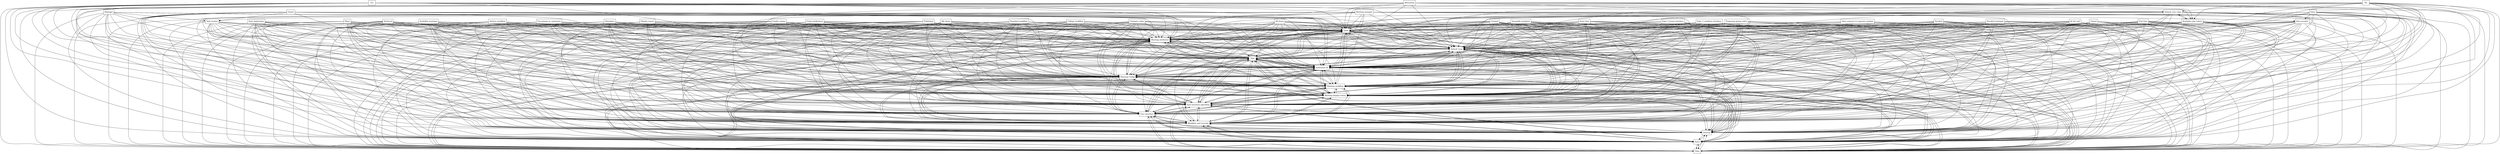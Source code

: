 digraph{
graph [rankdir=TB];
node [shape=box];
edge [arrowhead=normal];
0[label="Decided meetings",]
1[label="Tasks",]
2[label="Meeting attributes",]
3[label="Data",]
4[label="Decided",]
5[label="Votes",]
6[label="General",]
7[label="Voter",]
8[label="My items",]
9[label="Meeting manager",]
10[label="Published",]
11[label="Enable voting",]
12[label="At the end",]
13[label="Start time",]
14[label="Workflow and security",]
15[label="User interface",]
16[label="Default vote value",]
17[label="End time",]
18[label="Category order",]
19[label="Archive workflow",]
20[label="Item insertion algorithm",]
21[label="Meeting display status",]
22[label="Task creator",]
23[label="Meeting workflow",]
24[label="Archived",]
25[label="Yes",]
26[label="Email notification",]
27[label="Standard workflow",]
28[label="Available meetings",]
29[label="Created",]
30[label="Manager",]
31[label="College workflow",]
32[label="Display macro",]
33[label="Meeting Config",]
34[label="Institution ID",]
35[label="Assembly members",]
36[label="Owner",]
37[label="Place",]
38[label="Closed",]
39[label="Item duplication",]
40[label="Abstention",]
41[label="Vote encoder",]
42[label="No",]
43[label="Title",]
44[label="Attendees",]
45[label="Zope 3 action interface",]
46[label="Zope 3 condition interfave",]
47[label="Available vote values",]
48[label="Proposing group order",]
49[label="Use groups as categories",]
50[label="Open annexes in separate window",]
51[label="Default view",]
52[label="All items",]
0->1[label="",]
0->2[label="",]
0->3[label="",]
0->5[label="",]
0->6[label="",]
0->14[label="",]
0->15[label="",]
0->20[label="",]
0->21[label="",]
0->23[label="",]
0->33[label="",]
0->34[label="",]
0->43[label="",]
0->51[label="",]
1->2[label="",]
1->3[label="",]
1->5[label="",]
1->6[label="",]
1->14[label="",]
1->15[label="",]
1->20[label="",]
1->21[label="",]
1->23[label="",]
1->33[label="",]
1->34[label="",]
1->43[label="",]
1->51[label="",]
2->1[label="",]
2->3[label="",]
2->5[label="",]
2->6[label="",]
2->14[label="",]
2->15[label="",]
2->20[label="",]
2->21[label="",]
2->23[label="",]
2->33[label="",]
2->34[label="",]
2->43[label="",]
2->51[label="",]
3->1[label="",]
3->2[label="",]
3->5[label="",]
3->6[label="",]
3->14[label="",]
3->15[label="",]
3->20[label="",]
3->21[label="",]
3->23[label="",]
3->33[label="",]
3->34[label="",]
3->43[label="",]
3->51[label="",]
4->1[label="",]
4->2[label="",]
4->3[label="",]
4->5[label="",]
4->6[label="",]
4->14[label="",]
4->15[label="",]
4->20[label="",]
4->21[label="",]
4->23[label="",]
4->33[label="",]
4->34[label="",]
4->43[label="",]
4->51[label="",]
5->1[label="",]
5->2[label="",]
5->3[label="",]
5->6[label="",]
5->14[label="",]
5->15[label="",]
5->20[label="",]
5->21[label="",]
5->23[label="",]
5->33[label="",]
5->34[label="",]
5->43[label="",]
5->51[label="",]
6->1[label="",]
6->2[label="",]
6->3[label="",]
6->5[label="",]
6->14[label="",]
6->15[label="",]
6->20[label="",]
6->21[label="",]
6->23[label="",]
6->33[label="",]
6->34[label="",]
6->43[label="",]
6->51[label="",]
7->1[label="",]
7->2[label="",]
7->3[label="",]
7->5[label="",]
7->6[label="",]
7->14[label="",]
7->15[label="",]
7->20[label="",]
7->21[label="",]
7->23[label="",]
7->33[label="",]
7->34[label="",]
7->41[label="",]
7->43[label="",]
7->51[label="",]
8->1[label="",]
8->2[label="",]
8->3[label="",]
8->5[label="",]
8->6[label="",]
8->14[label="",]
8->15[label="",]
8->20[label="",]
8->21[label="",]
8->23[label="",]
8->33[label="",]
8->34[label="",]
8->43[label="",]
8->51[label="",]
9->1[label="",]
9->2[label="",]
9->3[label="",]
9->5[label="",]
9->6[label="",]
9->14[label="",]
9->15[label="",]
9->20[label="",]
9->21[label="",]
9->22[label="",]
9->23[label="",]
9->33[label="",]
9->34[label="",]
9->41[label="",]
9->43[label="",]
9->51[label="",]
10->1[label="",]
10->2[label="",]
10->3[label="",]
10->5[label="",]
10->6[label="",]
10->14[label="",]
10->15[label="",]
10->20[label="",]
10->21[label="",]
10->23[label="",]
10->33[label="",]
10->34[label="",]
10->43[label="",]
10->51[label="",]
11->1[label="",]
11->2[label="",]
11->3[label="",]
11->5[label="",]
11->6[label="",]
11->14[label="",]
11->15[label="",]
11->20[label="",]
11->21[label="",]
11->23[label="",]
11->33[label="",]
11->34[label="",]
11->43[label="",]
11->51[label="",]
12->1[label="",]
12->2[label="",]
12->3[label="",]
12->5[label="",]
12->6[label="",]
12->14[label="",]
12->15[label="",]
12->20[label="",]
12->21[label="",]
12->23[label="",]
12->33[label="",]
12->34[label="",]
12->43[label="",]
12->51[label="",]
13->1[label="",]
13->2[label="",]
13->3[label="",]
13->5[label="",]
13->6[label="",]
13->14[label="",]
13->15[label="",]
13->20[label="",]
13->21[label="",]
13->23[label="",]
13->33[label="",]
13->34[label="",]
13->43[label="",]
13->51[label="",]
14->1[label="",]
14->2[label="",]
14->3[label="",]
14->5[label="",]
14->6[label="",]
14->15[label="",]
14->20[label="",]
14->21[label="",]
14->23[label="",]
14->33[label="",]
14->34[label="",]
14->43[label="",]
14->51[label="",]
15->1[label="",]
15->2[label="",]
15->3[label="",]
15->5[label="",]
15->6[label="",]
15->14[label="",]
15->20[label="",]
15->21[label="",]
15->23[label="",]
15->33[label="",]
15->34[label="",]
15->43[label="",]
15->51[label="",]
16->1[label="",]
16->2[label="",]
16->3[label="",]
16->5[label="",]
16->6[label="",]
16->14[label="",]
16->15[label="",]
16->20[label="",]
16->21[label="",]
16->23[label="",]
16->33[label="",]
16->34[label="",]
16->43[label="",]
16->47[label="",]
16->51[label="",]
17->1[label="",]
17->2[label="",]
17->3[label="",]
17->5[label="",]
17->6[label="",]
17->14[label="",]
17->15[label="",]
17->20[label="",]
17->21[label="",]
17->23[label="",]
17->33[label="",]
17->34[label="",]
17->43[label="",]
17->51[label="",]
18->1[label="",]
18->2[label="",]
18->3[label="",]
18->5[label="",]
18->6[label="",]
18->14[label="",]
18->15[label="",]
18->20[label="",]
18->21[label="",]
18->23[label="",]
18->33[label="",]
18->34[label="",]
18->43[label="",]
18->51[label="",]
19->1[label="",]
19->2[label="",]
19->3[label="",]
19->5[label="",]
19->6[label="",]
19->14[label="",]
19->15[label="",]
19->20[label="",]
19->21[label="",]
19->23[label="",]
19->33[label="",]
19->34[label="",]
19->43[label="",]
19->51[label="",]
20->1[label="",]
20->2[label="",]
20->3[label="",]
20->5[label="",]
20->6[label="",]
20->14[label="",]
20->15[label="",]
20->21[label="",]
20->23[label="",]
20->33[label="",]
20->34[label="",]
20->43[label="",]
20->51[label="",]
21->1[label="",]
21->2[label="",]
21->3[label="",]
21->5[label="",]
21->6[label="",]
21->14[label="",]
21->15[label="",]
21->20[label="",]
21->23[label="",]
21->33[label="",]
21->34[label="",]
21->43[label="",]
21->51[label="",]
22->1[label="",]
22->2[label="",]
22->3[label="",]
22->5[label="",]
22->6[label="",]
22->14[label="",]
22->15[label="",]
22->20[label="",]
22->21[label="",]
22->23[label="",]
22->33[label="",]
22->34[label="",]
22->43[label="",]
22->51[label="",]
23->1[label="",]
23->2[label="",]
23->3[label="",]
23->5[label="",]
23->6[label="",]
23->14[label="",]
23->15[label="",]
23->20[label="",]
23->21[label="",]
23->33[label="",]
23->34[label="",]
23->43[label="",]
23->51[label="",]
24->1[label="",]
24->2[label="",]
24->3[label="",]
24->5[label="",]
24->6[label="",]
24->14[label="",]
24->15[label="",]
24->20[label="",]
24->21[label="",]
24->23[label="",]
24->33[label="",]
24->34[label="",]
24->43[label="",]
24->51[label="",]
25->1[label="",]
25->2[label="",]
25->3[label="",]
25->5[label="",]
25->6[label="",]
25->14[label="",]
25->15[label="",]
25->16[label="",]
25->20[label="",]
25->21[label="",]
25->23[label="",]
25->33[label="",]
25->34[label="",]
25->43[label="",]
25->47[label="",]
25->51[label="",]
26->1[label="",]
26->2[label="",]
26->3[label="",]
26->5[label="",]
26->6[label="",]
26->14[label="",]
26->15[label="",]
26->20[label="",]
26->21[label="",]
26->23[label="",]
26->33[label="",]
26->34[label="",]
26->43[label="",]
26->51[label="",]
27->1[label="",]
27->2[label="",]
27->3[label="",]
27->5[label="",]
27->6[label="",]
27->14[label="",]
27->15[label="",]
27->20[label="",]
27->21[label="",]
27->23[label="",]
27->33[label="",]
27->34[label="",]
27->43[label="",]
27->51[label="",]
28->1[label="",]
28->2[label="",]
28->3[label="",]
28->5[label="",]
28->6[label="",]
28->14[label="",]
28->15[label="",]
28->20[label="",]
28->21[label="",]
28->23[label="",]
28->33[label="",]
28->34[label="",]
28->43[label="",]
28->51[label="",]
29->1[label="",]
29->2[label="",]
29->3[label="",]
29->5[label="",]
29->6[label="",]
29->14[label="",]
29->15[label="",]
29->20[label="",]
29->21[label="",]
29->23[label="",]
29->33[label="",]
29->34[label="",]
29->43[label="",]
29->51[label="",]
30->1[label="",]
30->2[label="",]
30->3[label="",]
30->5[label="",]
30->6[label="",]
30->14[label="",]
30->15[label="",]
30->20[label="",]
30->21[label="",]
30->22[label="",]
30->23[label="",]
30->33[label="",]
30->34[label="",]
30->43[label="",]
30->51[label="",]
31->1[label="",]
31->2[label="",]
31->3[label="",]
31->5[label="",]
31->6[label="",]
31->14[label="",]
31->15[label="",]
31->20[label="",]
31->21[label="",]
31->23[label="",]
31->33[label="",]
31->34[label="",]
31->43[label="",]
31->51[label="",]
32->1[label="",]
32->2[label="",]
32->3[label="",]
32->5[label="",]
32->6[label="",]
32->14[label="",]
32->15[label="",]
32->20[label="",]
32->21[label="",]
32->23[label="",]
32->33[label="",]
32->34[label="",]
32->43[label="",]
32->51[label="",]
33->1[label="",]
33->2[label="",]
33->3[label="",]
33->5[label="",]
33->6[label="",]
33->14[label="",]
33->15[label="",]
33->20[label="",]
33->21[label="",]
33->23[label="",]
33->34[label="",]
33->43[label="",]
33->51[label="",]
34->1[label="",]
34->2[label="",]
34->3[label="",]
34->5[label="",]
34->6[label="",]
34->14[label="",]
34->15[label="",]
34->20[label="",]
34->21[label="",]
34->23[label="",]
34->33[label="",]
34->43[label="",]
34->51[label="",]
35->1[label="",]
35->2[label="",]
35->3[label="",]
35->5[label="",]
35->6[label="",]
35->14[label="",]
35->15[label="",]
35->20[label="",]
35->21[label="",]
35->23[label="",]
35->33[label="",]
35->34[label="",]
35->43[label="",]
35->51[label="",]
36->1[label="",]
36->2[label="",]
36->3[label="",]
36->5[label="",]
36->6[label="",]
36->14[label="",]
36->15[label="",]
36->20[label="",]
36->21[label="",]
36->22[label="",]
36->23[label="",]
36->33[label="",]
36->34[label="",]
36->43[label="",]
36->51[label="",]
37->1[label="",]
37->2[label="",]
37->3[label="",]
37->5[label="",]
37->6[label="",]
37->14[label="",]
37->15[label="",]
37->20[label="",]
37->21[label="",]
37->23[label="",]
37->33[label="",]
37->34[label="",]
37->43[label="",]
37->51[label="",]
38->1[label="",]
38->2[label="",]
38->3[label="",]
38->5[label="",]
38->6[label="",]
38->14[label="",]
38->15[label="",]
38->20[label="",]
38->21[label="",]
38->23[label="",]
38->33[label="",]
38->34[label="",]
38->43[label="",]
38->51[label="",]
39->1[label="",]
39->2[label="",]
39->3[label="",]
39->5[label="",]
39->6[label="",]
39->14[label="",]
39->15[label="",]
39->20[label="",]
39->21[label="",]
39->23[label="",]
39->33[label="",]
39->34[label="",]
39->43[label="",]
39->51[label="",]
40->1[label="",]
40->2[label="",]
40->3[label="",]
40->5[label="",]
40->6[label="",]
40->14[label="",]
40->15[label="",]
40->16[label="",]
40->20[label="",]
40->21[label="",]
40->23[label="",]
40->33[label="",]
40->34[label="",]
40->43[label="",]
40->47[label="",]
40->51[label="",]
41->1[label="",]
41->2[label="",]
41->3[label="",]
41->5[label="",]
41->6[label="",]
41->14[label="",]
41->15[label="",]
41->20[label="",]
41->21[label="",]
41->23[label="",]
41->33[label="",]
41->34[label="",]
41->43[label="",]
41->51[label="",]
42->1[label="",]
42->2[label="",]
42->3[label="",]
42->5[label="",]
42->6[label="",]
42->14[label="",]
42->15[label="",]
42->16[label="",]
42->20[label="",]
42->21[label="",]
42->23[label="",]
42->33[label="",]
42->34[label="",]
42->43[label="",]
42->47[label="",]
42->51[label="",]
43->1[label="",]
43->2[label="",]
43->3[label="",]
43->5[label="",]
43->6[label="",]
43->14[label="",]
43->15[label="",]
43->20[label="",]
43->21[label="",]
43->23[label="",]
43->33[label="",]
43->34[label="",]
43->51[label="",]
44->1[label="",]
44->2[label="",]
44->3[label="",]
44->5[label="",]
44->6[label="",]
44->14[label="",]
44->15[label="",]
44->20[label="",]
44->21[label="",]
44->23[label="",]
44->33[label="",]
44->34[label="",]
44->43[label="",]
44->51[label="",]
45->1[label="",]
45->2[label="",]
45->3[label="",]
45->5[label="",]
45->6[label="",]
45->14[label="",]
45->15[label="",]
45->20[label="",]
45->21[label="",]
45->23[label="",]
45->33[label="",]
45->34[label="",]
45->43[label="",]
45->51[label="",]
46->1[label="",]
46->2[label="",]
46->3[label="",]
46->5[label="",]
46->6[label="",]
46->14[label="",]
46->15[label="",]
46->20[label="",]
46->21[label="",]
46->23[label="",]
46->33[label="",]
46->34[label="",]
46->43[label="",]
46->51[label="",]
47->1[label="",]
47->2[label="",]
47->3[label="",]
47->5[label="",]
47->6[label="",]
47->14[label="",]
47->15[label="",]
47->16[label="",]
47->20[label="",]
47->21[label="",]
47->23[label="",]
47->33[label="",]
47->34[label="",]
47->43[label="",]
47->51[label="",]
48->1[label="",]
48->2[label="",]
48->3[label="",]
48->5[label="",]
48->6[label="",]
48->14[label="",]
48->15[label="",]
48->20[label="",]
48->21[label="",]
48->23[label="",]
48->33[label="",]
48->34[label="",]
48->43[label="",]
48->51[label="",]
49->1[label="",]
49->2[label="",]
49->3[label="",]
49->5[label="",]
49->6[label="",]
49->14[label="",]
49->15[label="",]
49->20[label="",]
49->21[label="",]
49->23[label="",]
49->33[label="",]
49->34[label="",]
49->43[label="",]
49->51[label="",]
50->1[label="",]
50->2[label="",]
50->3[label="",]
50->5[label="",]
50->6[label="",]
50->14[label="",]
50->15[label="",]
50->20[label="",]
50->21[label="",]
50->23[label="",]
50->33[label="",]
50->34[label="",]
50->43[label="",]
50->51[label="",]
51->1[label="",]
51->2[label="",]
51->3[label="",]
51->5[label="",]
51->6[label="",]
51->14[label="",]
51->15[label="",]
51->20[label="",]
51->21[label="",]
51->23[label="",]
51->33[label="",]
51->34[label="",]
51->43[label="",]
52->1[label="",]
52->2[label="",]
52->3[label="",]
52->5[label="",]
52->6[label="",]
52->14[label="",]
52->15[label="",]
52->20[label="",]
52->21[label="",]
52->23[label="",]
52->33[label="",]
52->34[label="",]
52->43[label="",]
52->51[label="",]
}
